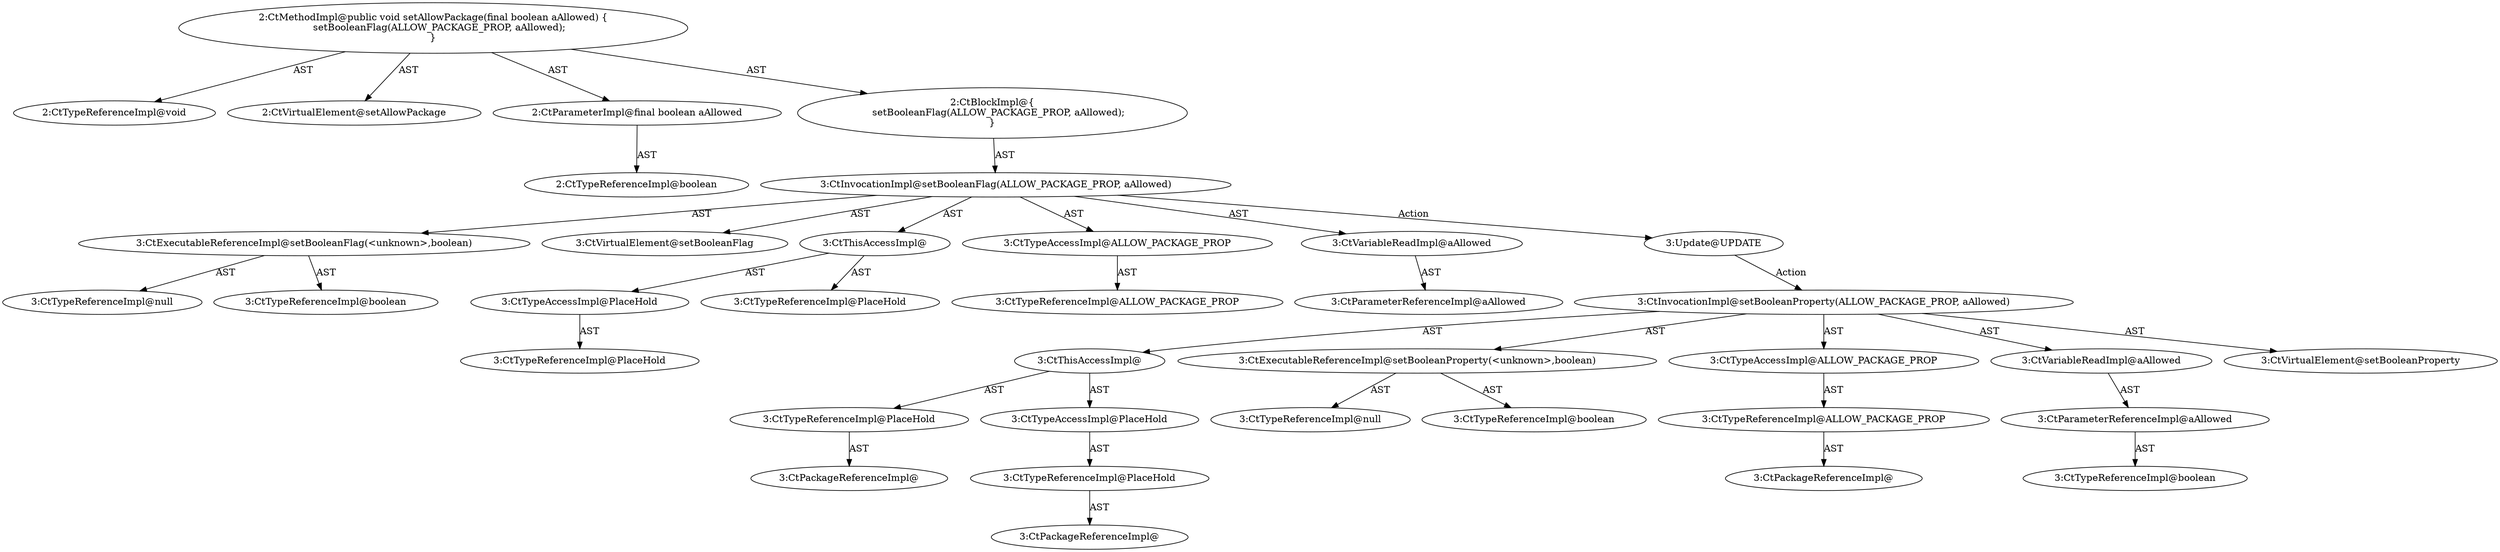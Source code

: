 digraph "setAllowPackage#?,boolean" {
0 [label="2:CtTypeReferenceImpl@void" shape=ellipse]
1 [label="2:CtVirtualElement@setAllowPackage" shape=ellipse]
2 [label="2:CtParameterImpl@final boolean aAllowed" shape=ellipse]
3 [label="2:CtTypeReferenceImpl@boolean" shape=ellipse]
4 [label="3:CtExecutableReferenceImpl@setBooleanFlag(<unknown>,boolean)" shape=ellipse]
5 [label="3:CtTypeReferenceImpl@null" shape=ellipse]
6 [label="3:CtTypeReferenceImpl@boolean" shape=ellipse]
7 [label="3:CtVirtualElement@setBooleanFlag" shape=ellipse]
8 [label="3:CtTypeAccessImpl@PlaceHold" shape=ellipse]
9 [label="3:CtTypeReferenceImpl@PlaceHold" shape=ellipse]
10 [label="3:CtThisAccessImpl@" shape=ellipse]
11 [label="3:CtTypeReferenceImpl@PlaceHold" shape=ellipse]
12 [label="3:CtTypeAccessImpl@ALLOW_PACKAGE_PROP" shape=ellipse]
13 [label="3:CtTypeReferenceImpl@ALLOW_PACKAGE_PROP" shape=ellipse]
14 [label="3:CtVariableReadImpl@aAllowed" shape=ellipse]
15 [label="3:CtParameterReferenceImpl@aAllowed" shape=ellipse]
16 [label="3:CtInvocationImpl@setBooleanFlag(ALLOW_PACKAGE_PROP, aAllowed)" shape=ellipse]
17 [label="2:CtBlockImpl@\{
    setBooleanFlag(ALLOW_PACKAGE_PROP, aAllowed);
\}" shape=ellipse]
18 [label="2:CtMethodImpl@public void setAllowPackage(final boolean aAllowed) \{
    setBooleanFlag(ALLOW_PACKAGE_PROP, aAllowed);
\}" shape=ellipse]
19 [label="3:Update@UPDATE" shape=ellipse]
20 [label="3:CtPackageReferenceImpl@" shape=ellipse]
21 [label="3:CtTypeReferenceImpl@PlaceHold" shape=ellipse]
22 [label="3:CtPackageReferenceImpl@" shape=ellipse]
23 [label="3:CtTypeReferenceImpl@PlaceHold" shape=ellipse]
24 [label="3:CtTypeAccessImpl@PlaceHold" shape=ellipse]
25 [label="3:CtThisAccessImpl@" shape=ellipse]
26 [label="3:CtTypeReferenceImpl@null" shape=ellipse]
27 [label="3:CtTypeReferenceImpl@boolean" shape=ellipse]
28 [label="3:CtExecutableReferenceImpl@setBooleanProperty(<unknown>,boolean)" shape=ellipse]
29 [label="3:CtPackageReferenceImpl@" shape=ellipse]
30 [label="3:CtTypeReferenceImpl@ALLOW_PACKAGE_PROP" shape=ellipse]
31 [label="3:CtTypeAccessImpl@ALLOW_PACKAGE_PROP" shape=ellipse]
32 [label="3:CtTypeReferenceImpl@boolean" shape=ellipse]
33 [label="3:CtParameterReferenceImpl@aAllowed" shape=ellipse]
34 [label="3:CtVariableReadImpl@aAllowed" shape=ellipse]
35 [label="3:CtInvocationImpl@setBooleanProperty(ALLOW_PACKAGE_PROP, aAllowed)" shape=ellipse]
36 [label="3:CtVirtualElement@setBooleanProperty" shape=ellipse]
2 -> 3 [label="AST"];
4 -> 5 [label="AST"];
4 -> 6 [label="AST"];
8 -> 9 [label="AST"];
10 -> 11 [label="AST"];
10 -> 8 [label="AST"];
12 -> 13 [label="AST"];
14 -> 15 [label="AST"];
16 -> 7 [label="AST"];
16 -> 10 [label="AST"];
16 -> 4 [label="AST"];
16 -> 12 [label="AST"];
16 -> 14 [label="AST"];
16 -> 19 [label="Action"];
17 -> 16 [label="AST"];
18 -> 1 [label="AST"];
18 -> 0 [label="AST"];
18 -> 2 [label="AST"];
18 -> 17 [label="AST"];
19 -> 35 [label="Action"];
21 -> 20 [label="AST"];
23 -> 22 [label="AST"];
24 -> 23 [label="AST"];
25 -> 21 [label="AST"];
25 -> 24 [label="AST"];
28 -> 26 [label="AST"];
28 -> 27 [label="AST"];
30 -> 29 [label="AST"];
31 -> 30 [label="AST"];
33 -> 32 [label="AST"];
34 -> 33 [label="AST"];
35 -> 36 [label="AST"];
35 -> 25 [label="AST"];
35 -> 28 [label="AST"];
35 -> 31 [label="AST"];
35 -> 34 [label="AST"];
}
